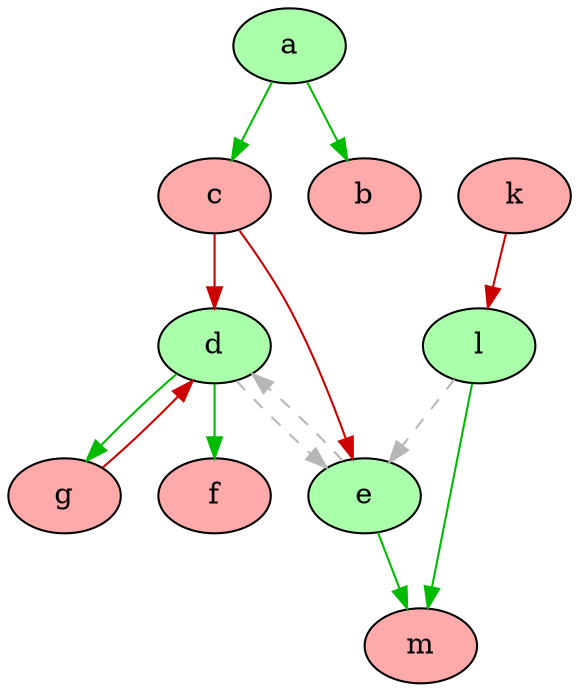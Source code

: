 strict digraph "" {
	a	[fillcolor="#AAFFAA",
		style=filled];
	b	[fillcolor="#FFAAAA",
		style=filled];
	a -> b	[color="#00BB00",
		dir=forward];
	c	[fillcolor="#FFAAAA",
		style=filled];
	a -> c	[color="#00BB00",
		dir=forward];
	d	[fillcolor="#AAFFAA",
		style=filled];
	c -> d	[color="#CC0000",
		dir=forward];
	e	[fillcolor="#AAFFAA",
		style=filled];
	c -> e	[color="#CC0000",
		dir=forward];
	d -> e	[color="#b7b7b7",
		dir=forward,
		style=dashed];
	f	[fillcolor="#FFAAAA",
		style=filled];
	d -> f	[color="#00BB00",
		dir=forward];
	g	[fillcolor="#FFAAAA",
		style=filled];
	d -> g	[color="#00BB00",
		dir=forward];
	e -> d	[color="#b7b7b7",
		dir=forward,
		style=dashed];
	m	[fillcolor="#FFAAAA",
		style=filled];
	e -> m	[color="#00BB00",
		dir=forward];
	k	[fillcolor="#FFAAAA",
		style=filled];
	l	[fillcolor="#AAFFAA",
		style=filled];
	k -> l	[color="#CC0000",
		dir=forward];
	l -> e	[color="#b7b7b7",
		dir=forward,
		style=dashed];
	l -> m	[color="#00BB00",
		dir=forward];
	g -> d	[color="#CC0000",
		dir=forward];
}
